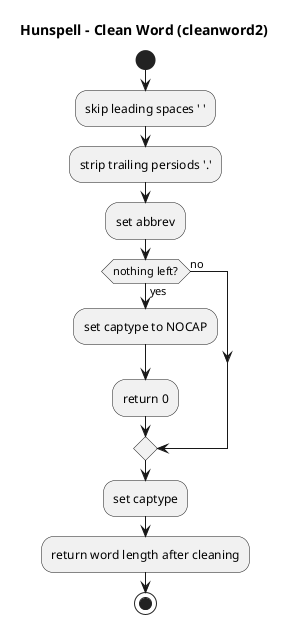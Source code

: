 @startuml

title Hunspell - Clean Word (cleanword2)

start
:skip leading spaces ' ';
:strip trailing persiods '.';
:set abbrev;
if (nothing left?) then (yes)
	:set captype to NOCAP;
	:return 0;
else (no)
endif
:set captype;
:return word length after cleaning;
stop

@enduml
